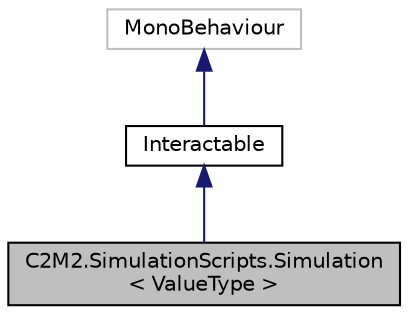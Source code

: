 digraph "C2M2.SimulationScripts.Simulation&lt; ValueType &gt;"
{
 // LATEX_PDF_SIZE
  edge [fontname="Helvetica",fontsize="10",labelfontname="Helvetica",labelfontsize="10"];
  node [fontname="Helvetica",fontsize="10",shape=record];
  Node1 [label="C2M2.SimulationScripts.Simulation\l\< ValueType \>",height=0.2,width=0.4,color="black", fillcolor="grey75", style="filled", fontcolor="black",tooltip="Provides an interface for simulations using a general data type T"];
  Node2 -> Node1 [dir="back",color="midnightblue",fontsize="10",style="solid",fontname="Helvetica"];
  Node2 [label="Interactable",height=0.2,width=0.4,color="black", fillcolor="white", style="filled",URL="$d5/dbb/class_c2_m2_1_1_simulation_scripts_1_1_interactable.html",tooltip="Manages interaction input to simulations"];
  Node3 -> Node2 [dir="back",color="midnightblue",fontsize="10",style="solid",fontname="Helvetica"];
  Node3 [label="MonoBehaviour",height=0.2,width=0.4,color="grey75", fillcolor="white", style="filled",tooltip=" "];
}
